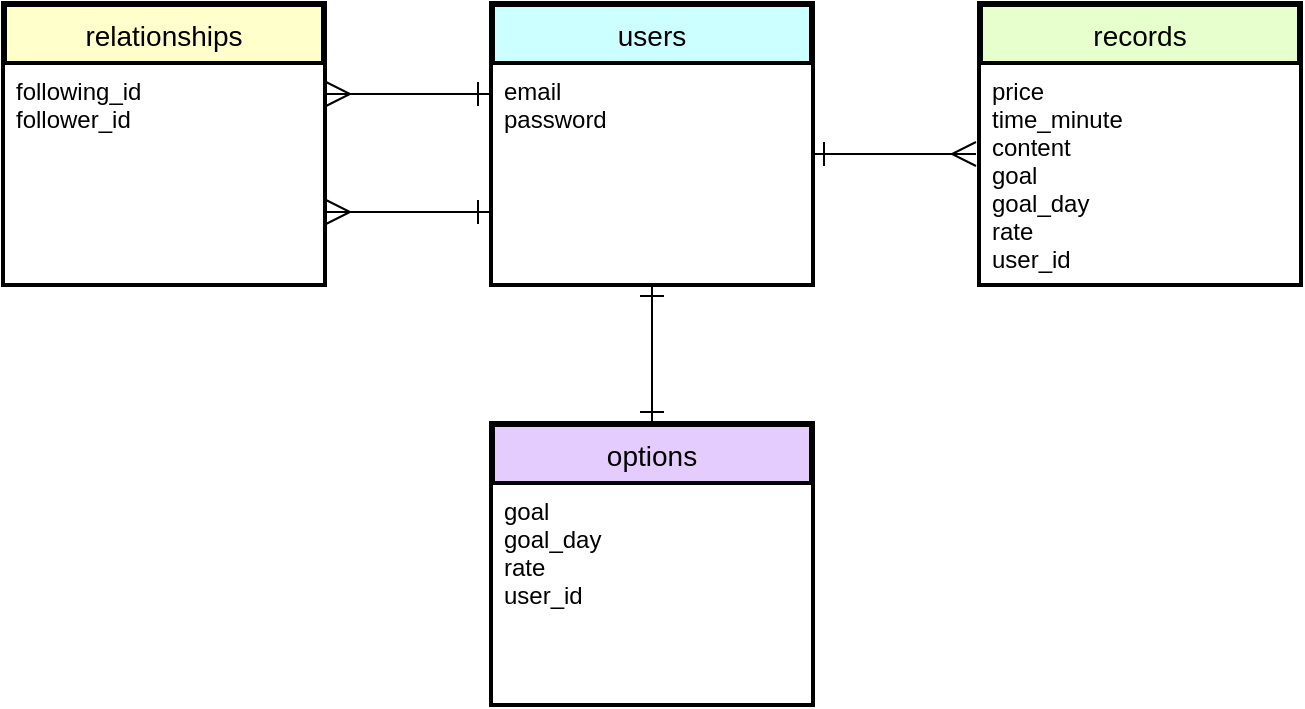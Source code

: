 <mxfile>
    <diagram id="64RgTIW3SXkL0LT36O_N" name="ページ1">
        <mxGraphModel dx="1025" dy="862" grid="0" gridSize="10" guides="1" tooltips="1" connect="1" arrows="1" fold="1" page="1" pageScale="1" pageWidth="827" pageHeight="1169" background="#ffffff" math="0" shadow="0">
            <root>
                <mxCell id="0"/>
                <mxCell id="1" parent="0"/>
                <mxCell id="2" value="users" style="swimlane;childLayout=stackLayout;horizontal=1;startSize=30;horizontalStack=0;rounded=0;fontSize=14;fontStyle=0;strokeWidth=3;resizeParent=0;resizeLast=1;shadow=0;dashed=0;align=center;strokeColor=#000000;fontColor=#000000;labelBackgroundColor=none;fillColor=#CCFFFF;" parent="1" vertex="1">
                    <mxGeometry x="347" y="216" width="160" height="140" as="geometry"/>
                </mxCell>
                <mxCell id="3" value="email&#10;password" style="align=left;spacingLeft=4;fontSize=12;verticalAlign=top;resizable=0;rotatable=0;part=1;rounded=0;strokeColor=#000000;fontColor=#000000;labelBackgroundColor=#FFFFFF;fillColor=#FFFFFF;" parent="2" vertex="1">
                    <mxGeometry y="30" width="160" height="110" as="geometry"/>
                </mxCell>
                <mxCell id="7" value="options" style="swimlane;childLayout=stackLayout;horizontal=1;startSize=30;horizontalStack=0;rounded=0;fontSize=14;fontStyle=0;strokeWidth=3;resizeParent=0;resizeLast=1;shadow=0;dashed=0;align=center;strokeColor=#000000;fontColor=#000000;labelBackgroundColor=none;fillColor=#E5CCFF;" parent="1" vertex="1">
                    <mxGeometry x="347" y="426" width="160" height="140" as="geometry"/>
                </mxCell>
                <mxCell id="8" value="goal&#10;goal_day&#10;rate&#10;user_id" style="align=left;spacingLeft=4;fontSize=12;verticalAlign=top;resizable=0;rotatable=0;part=1;rounded=0;strokeColor=#000000;fontColor=#000000;labelBackgroundColor=#FFFFFF;fillColor=#FFFFFF;" parent="7" vertex="1">
                    <mxGeometry y="30" width="160" height="110" as="geometry"/>
                </mxCell>
                <mxCell id="9" value="records" style="swimlane;childLayout=stackLayout;horizontal=1;startSize=30;horizontalStack=0;rounded=0;fontSize=14;fontStyle=0;strokeWidth=3;resizeParent=0;resizeLast=1;shadow=0;dashed=0;align=center;strokeColor=#000000;fontColor=#000000;labelBackgroundColor=none;fillColor=#E6FFCC;" parent="1" vertex="1">
                    <mxGeometry x="591" y="216" width="160" height="140" as="geometry"/>
                </mxCell>
                <mxCell id="10" value="price&#10;time_minute&#10;content&#10;goal&#10;goal_day&#10;rate&#10;user_id" style="align=left;spacingLeft=4;fontSize=12;verticalAlign=top;resizable=0;rotatable=0;part=1;rounded=0;strokeColor=#000000;fontColor=#000000;labelBackgroundColor=#FFFFFF;fillColor=#FFFFFF;" parent="9" vertex="1">
                    <mxGeometry y="30" width="160" height="110" as="geometry"/>
                </mxCell>
                <mxCell id="16" style="edgeStyle=none;jumpSize=10;html=1;exitX=0.5;exitY=1;exitDx=0;exitDy=0;entryX=0.5;entryY=0;entryDx=0;entryDy=0;startArrow=ERone;startFill=0;startSize=10;endSize=10;sourcePerimeterSpacing=0;targetPerimeterSpacing=0;endArrow=ERone;endFill=0;strokeColor=#000000;fontColor=#000000;labelBackgroundColor=#FFFFFF;fillColor=#FFFFFF;" parent="1" source="3" target="7" edge="1">
                    <mxGeometry relative="1" as="geometry"/>
                </mxCell>
                <mxCell id="18" style="edgeStyle=none;jumpSize=10;html=1;exitX=1;exitY=0.409;exitDx=0;exitDy=0;startArrow=ERone;startFill=0;endArrow=ERmany;endFill=0;startSize=10;endSize=10;sourcePerimeterSpacing=0;targetPerimeterSpacing=0;exitPerimeter=0;strokeColor=#000000;fontColor=#000000;labelBackgroundColor=#FFFFFF;fillColor=#FFFFFF;" parent="1" source="3" edge="1">
                    <mxGeometry relative="1" as="geometry">
                        <mxPoint x="589" y="291" as="targetPoint"/>
                    </mxGeometry>
                </mxCell>
                <mxCell id="23" value="relationships" style="swimlane;childLayout=stackLayout;horizontal=1;startSize=30;horizontalStack=0;rounded=0;fontSize=14;fontStyle=0;strokeWidth=3;resizeParent=0;resizeLast=1;shadow=0;dashed=0;align=center;strokeColor=#000000;fontColor=#000000;labelBackgroundColor=none;fillColor=#FFFFCC;" vertex="1" parent="1">
                    <mxGeometry x="103" y="216" width="160" height="140" as="geometry"/>
                </mxCell>
                <mxCell id="24" value="following_id&#10;follower_id" style="align=left;spacingLeft=4;fontSize=12;verticalAlign=top;resizable=0;rotatable=0;part=1;rounded=0;strokeColor=#000000;fontColor=#000000;labelBackgroundColor=#FFFFFF;fillColor=#FFFFFF;" vertex="1" parent="23">
                    <mxGeometry y="30" width="160" height="110" as="geometry"/>
                </mxCell>
                <mxCell id="28" style="edgeStyle=none;jumpSize=10;html=1;exitX=1;exitY=0.409;exitDx=0;exitDy=0;startArrow=ERmany;startFill=0;endArrow=ERone;endFill=0;startSize=10;endSize=10;sourcePerimeterSpacing=0;targetPerimeterSpacing=0;exitPerimeter=0;strokeColor=#000000;fontColor=#000000;labelBackgroundColor=#FFFFFF;fillColor=#FFFFFF;" edge="1" parent="1">
                    <mxGeometry relative="1" as="geometry">
                        <mxPoint x="346" y="261.01" as="targetPoint"/>
                        <mxPoint x="264" y="261" as="sourcePoint"/>
                    </mxGeometry>
                </mxCell>
                <mxCell id="29" style="edgeStyle=none;jumpSize=10;html=1;exitX=1;exitY=0.409;exitDx=0;exitDy=0;startArrow=ERmany;startFill=0;endArrow=ERone;endFill=0;startSize=10;endSize=10;sourcePerimeterSpacing=0;targetPerimeterSpacing=0;exitPerimeter=0;strokeColor=#000000;fontColor=#000000;labelBackgroundColor=#FFFFFF;fillColor=#FFFFFF;" edge="1" parent="1">
                    <mxGeometry relative="1" as="geometry">
                        <mxPoint x="346" y="320.01" as="targetPoint"/>
                        <mxPoint x="264" y="320" as="sourcePoint"/>
                    </mxGeometry>
                </mxCell>
            </root>
        </mxGraphModel>
    </diagram>
</mxfile>